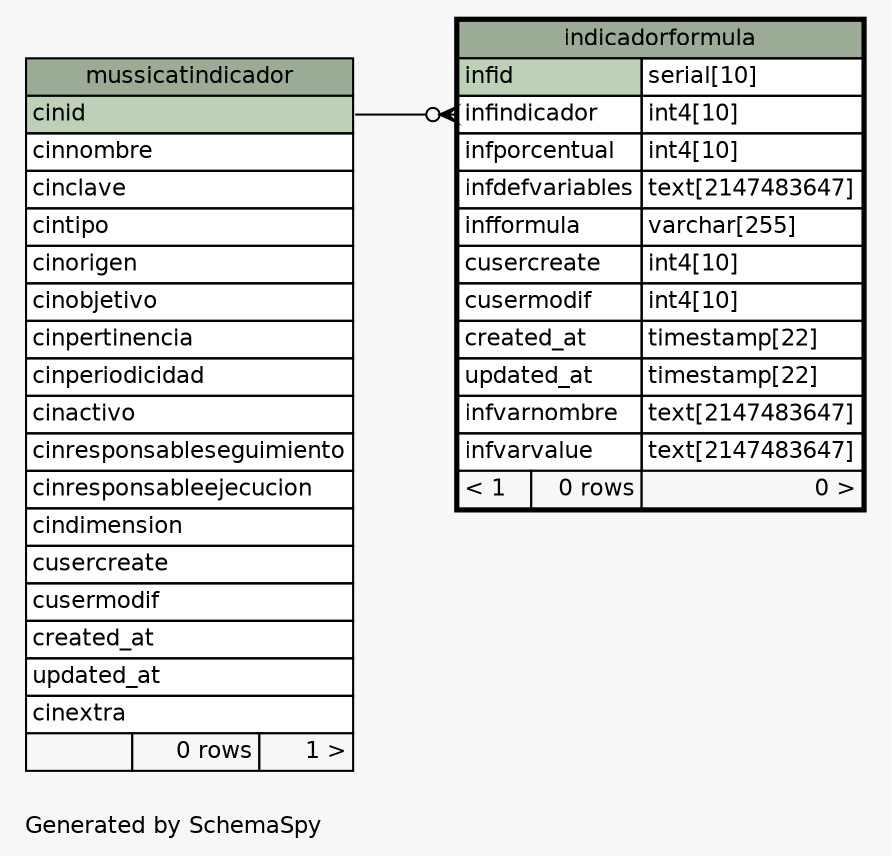 // dot 2.38.0 on Mac OS X 10.11.1
// SchemaSpy rev 590
digraph "oneDegreeRelationshipsDiagram" {
  graph [
    rankdir="RL"
    bgcolor="#f7f7f7"
    label="\nGenerated by SchemaSpy"
    labeljust="l"
    nodesep="0.18"
    ranksep="0.46"
    fontname="Helvetica"
    fontsize="11"
  ];
  node [
    fontname="Helvetica"
    fontsize="11"
    shape="plaintext"
  ];
  edge [
    arrowsize="0.8"
  ];
  "indicadorformula":"infindicador":w -> "mussicatindicador":"cinid":e [arrowhead=none dir=back arrowtail=crowodot];
  "indicadorformula" [
    label=<
    <TABLE BORDER="2" CELLBORDER="1" CELLSPACING="0" BGCOLOR="#ffffff">
      <TR><TD COLSPAN="3" BGCOLOR="#9bab96" ALIGN="CENTER">indicadorformula</TD></TR>
      <TR><TD PORT="infid" COLSPAN="2" BGCOLOR="#bed1b8" ALIGN="LEFT">infid</TD><TD PORT="infid.type" ALIGN="LEFT">serial[10]</TD></TR>
      <TR><TD PORT="infindicador" COLSPAN="2" ALIGN="LEFT">infindicador</TD><TD PORT="infindicador.type" ALIGN="LEFT">int4[10]</TD></TR>
      <TR><TD PORT="infporcentual" COLSPAN="2" ALIGN="LEFT">infporcentual</TD><TD PORT="infporcentual.type" ALIGN="LEFT">int4[10]</TD></TR>
      <TR><TD PORT="infdefvariables" COLSPAN="2" ALIGN="LEFT">infdefvariables</TD><TD PORT="infdefvariables.type" ALIGN="LEFT">text[2147483647]</TD></TR>
      <TR><TD PORT="infformula" COLSPAN="2" ALIGN="LEFT">infformula</TD><TD PORT="infformula.type" ALIGN="LEFT">varchar[255]</TD></TR>
      <TR><TD PORT="cusercreate" COLSPAN="2" ALIGN="LEFT">cusercreate</TD><TD PORT="cusercreate.type" ALIGN="LEFT">int4[10]</TD></TR>
      <TR><TD PORT="cusermodif" COLSPAN="2" ALIGN="LEFT">cusermodif</TD><TD PORT="cusermodif.type" ALIGN="LEFT">int4[10]</TD></TR>
      <TR><TD PORT="created_at" COLSPAN="2" ALIGN="LEFT">created_at</TD><TD PORT="created_at.type" ALIGN="LEFT">timestamp[22]</TD></TR>
      <TR><TD PORT="updated_at" COLSPAN="2" ALIGN="LEFT">updated_at</TD><TD PORT="updated_at.type" ALIGN="LEFT">timestamp[22]</TD></TR>
      <TR><TD PORT="infvarnombre" COLSPAN="2" ALIGN="LEFT">infvarnombre</TD><TD PORT="infvarnombre.type" ALIGN="LEFT">text[2147483647]</TD></TR>
      <TR><TD PORT="infvarvalue" COLSPAN="2" ALIGN="LEFT">infvarvalue</TD><TD PORT="infvarvalue.type" ALIGN="LEFT">text[2147483647]</TD></TR>
      <TR><TD ALIGN="LEFT" BGCOLOR="#f7f7f7">&lt; 1</TD><TD ALIGN="RIGHT" BGCOLOR="#f7f7f7">0 rows</TD><TD ALIGN="RIGHT" BGCOLOR="#f7f7f7">0 &gt;</TD></TR>
    </TABLE>>
    URL="indicadorformula.html"
    tooltip="indicadorformula"
  ];
  "mussicatindicador" [
    label=<
    <TABLE BORDER="0" CELLBORDER="1" CELLSPACING="0" BGCOLOR="#ffffff">
      <TR><TD COLSPAN="3" BGCOLOR="#9bab96" ALIGN="CENTER">mussicatindicador</TD></TR>
      <TR><TD PORT="cinid" COLSPAN="3" BGCOLOR="#bed1b8" ALIGN="LEFT">cinid</TD></TR>
      <TR><TD PORT="cinnombre" COLSPAN="3" ALIGN="LEFT">cinnombre</TD></TR>
      <TR><TD PORT="cinclave" COLSPAN="3" ALIGN="LEFT">cinclave</TD></TR>
      <TR><TD PORT="cintipo" COLSPAN="3" ALIGN="LEFT">cintipo</TD></TR>
      <TR><TD PORT="cinorigen" COLSPAN="3" ALIGN="LEFT">cinorigen</TD></TR>
      <TR><TD PORT="cinobjetivo" COLSPAN="3" ALIGN="LEFT">cinobjetivo</TD></TR>
      <TR><TD PORT="cinpertinencia" COLSPAN="3" ALIGN="LEFT">cinpertinencia</TD></TR>
      <TR><TD PORT="cinperiodicidad" COLSPAN="3" ALIGN="LEFT">cinperiodicidad</TD></TR>
      <TR><TD PORT="cinactivo" COLSPAN="3" ALIGN="LEFT">cinactivo</TD></TR>
      <TR><TD PORT="cinresponsableseguimiento" COLSPAN="3" ALIGN="LEFT">cinresponsableseguimiento</TD></TR>
      <TR><TD PORT="cinresponsableejecucion" COLSPAN="3" ALIGN="LEFT">cinresponsableejecucion</TD></TR>
      <TR><TD PORT="cindimension" COLSPAN="3" ALIGN="LEFT">cindimension</TD></TR>
      <TR><TD PORT="cusercreate" COLSPAN="3" ALIGN="LEFT">cusercreate</TD></TR>
      <TR><TD PORT="cusermodif" COLSPAN="3" ALIGN="LEFT">cusermodif</TD></TR>
      <TR><TD PORT="created_at" COLSPAN="3" ALIGN="LEFT">created_at</TD></TR>
      <TR><TD PORT="updated_at" COLSPAN="3" ALIGN="LEFT">updated_at</TD></TR>
      <TR><TD PORT="cinextra" COLSPAN="3" ALIGN="LEFT">cinextra</TD></TR>
      <TR><TD ALIGN="LEFT" BGCOLOR="#f7f7f7">  </TD><TD ALIGN="RIGHT" BGCOLOR="#f7f7f7">0 rows</TD><TD ALIGN="RIGHT" BGCOLOR="#f7f7f7">1 &gt;</TD></TR>
    </TABLE>>
    URL="mussicatindicador.html"
    tooltip="mussicatindicador"
  ];
}
